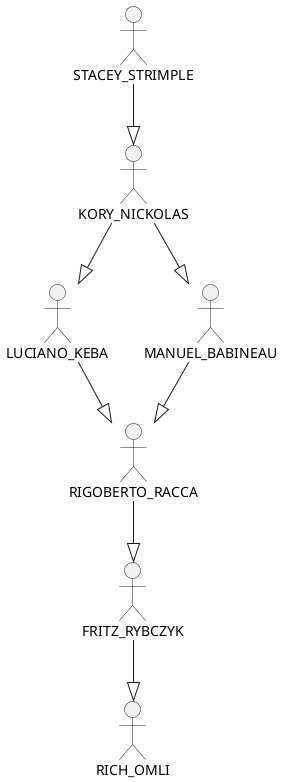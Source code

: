 @startuml

:STACEY_STRIMPLE: as SS
:KORY_NICKOLAS: as KN 
:LUCIANO_KEBA: as LK
:MANUEL_BABINEAU: as MB
:RIGOBERTO_RACCA: as RR
:FRITZ_RYBCZYK: as FR
:RICH_OMLI: as RO

SS --|> KN
KN --|> LK
KN --|> MB
LK --|> RR
MB --|> RR
RR --|> FR
FR --|> RO

@enduml
